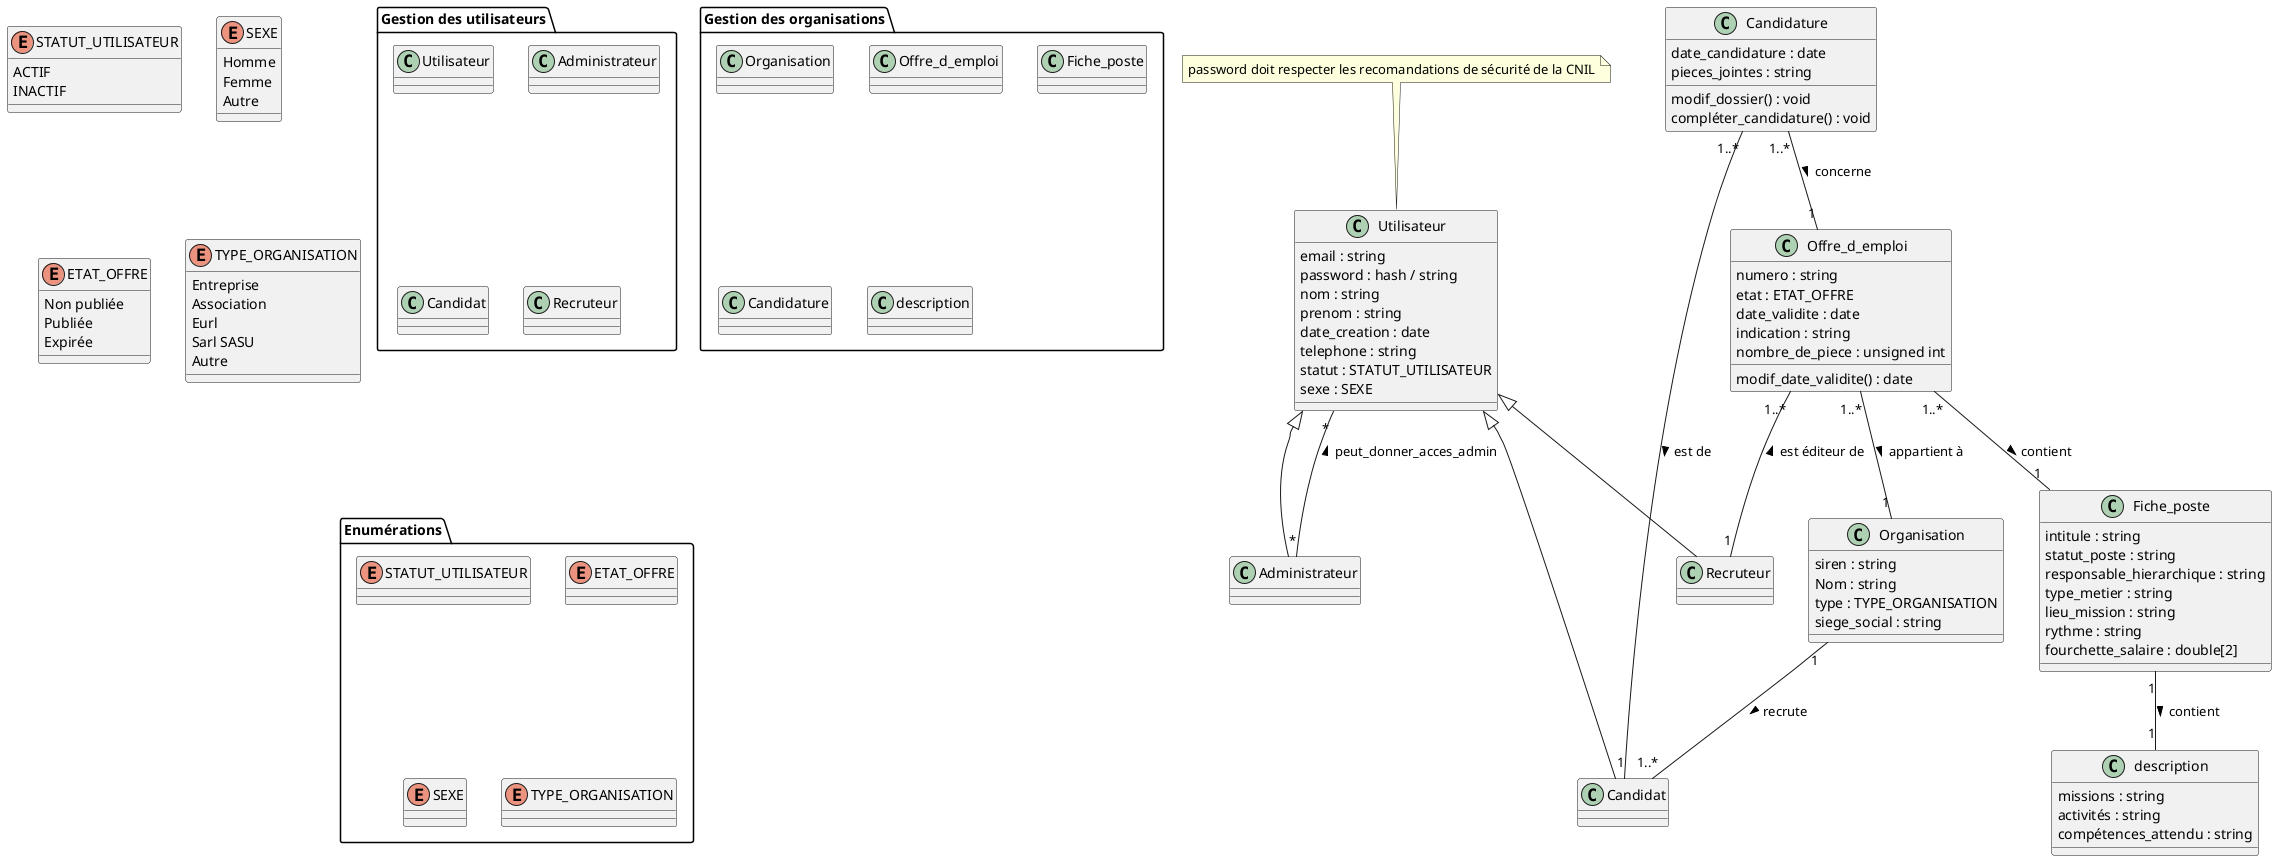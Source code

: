 @startuml MCD

package "Gestion des utilisateurs" {
    class Utilisateur
    class Administrateur
    class Candidat
    class Recruteur
}

package "Gestion des organisations" {
    class Organisation
    class Offre_d_emploi
    class Fiche_poste
    class Candidature
    class description
}


package "Enumérations" {
    enum STATUT_UTILISATEUR
    enum ETAT_OFFRE
    enum SEXE
    enum TYPE_ORGANISATION
}


class Utilisateur {
    email : string
    password : hash / string
    nom : string 
    prenom : string
    date_creation : date
    telephone : string
    statut : STATUT_UTILISATEUR
    sexe : SEXE
}

note top of Utilisateur: password doit respecter les recomandations de sécurité de la CNIL

class Administrateur {}
class Candidat {}
class Recruteur {}

Utilisateur <|-- Administrateur
Utilisateur <|-- Candidat
Utilisateur <|-- Recruteur

Administrateur "*"-- "*" Utilisateur : peut_donner_acces_admin >

class Organisation {
    siren : string
    Nom : string
    type : TYPE_ORGANISATION
    siege_social : string
}

class Offre_d_emploi {
    numero : string
    etat : ETAT_OFFRE
    date_validite : date
    indication : string
    nombre_de_piece : unsigned int
    modif_date_validite() : date
}

class Fiche_poste {
    intitule : string
    statut_poste : string
    responsable_hierarchique : string
    type_metier : string
    lieu_mission : string
    rythme : string
    fourchette_salaire : double[2]
}



Offre_d_emploi "1..*" -- "1" Organisation : appartient à >
Offre_d_emploi "1..*" -- "1" Fiche_poste : contient >
Offre_d_emploi "1..*" -- "1" Recruteur : est éditeur de <


class Candidature {
    date_candidature : date
    pieces_jointes : string
    modif_dossier() : void
    compléter_candidature() : void
}

class description {
    missions : string
    activités : string
    compétences_attendu : string
}
Fiche_poste "1" -- "1" description : contient >

Candidature "1..*" -- "1" Offre_d_emploi : concerne >
Candidature "1..*" -- "1" Candidat : est de >

Organisation "1" -- "1..*" Candidat : recrute >

enum STATUT_UTILISATEUR {
    ACTIF
    INACTIF
}

enum SEXE {
    Homme
    Femme
    Autre
}

enum ETAT_OFFRE {
    Non publiée
    Publiée
    Expirée
}

enum TYPE_ORGANISATION {
    Entreprise
    Association
    Eurl
    Sarl SASU
    Autre
}

@enduml
